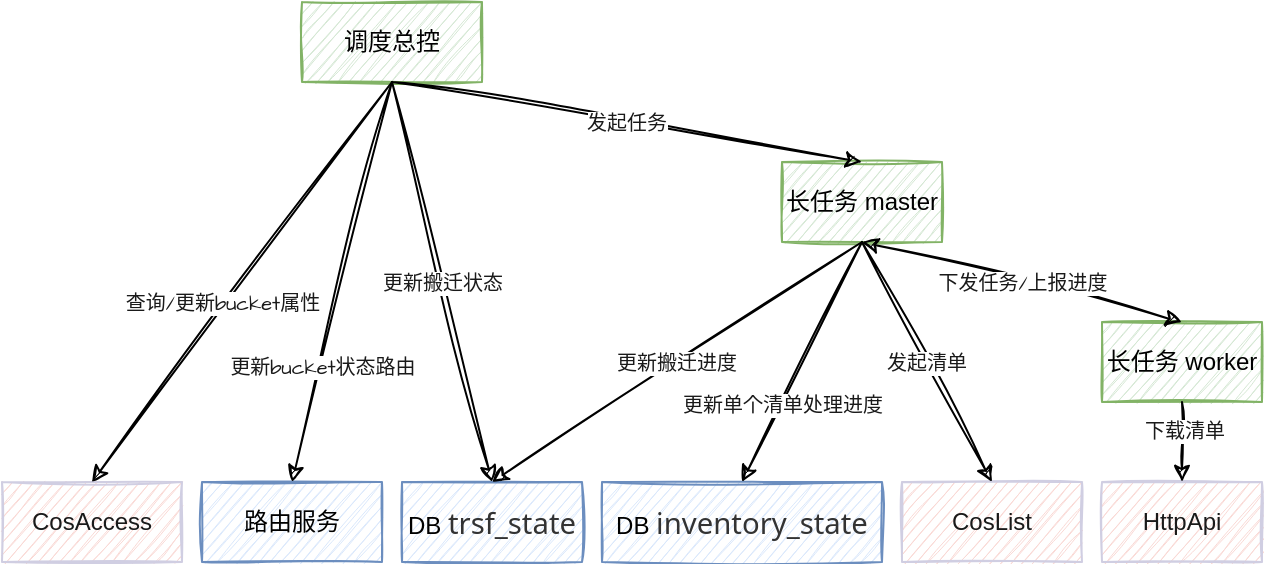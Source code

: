 <mxfile version="20.5.3" type="github">
  <diagram id="296LfFah79NuUJlbG3By" name="Page-1">
    <mxGraphModel dx="1425" dy="729" grid="1" gridSize="10" guides="1" tooltips="1" connect="1" arrows="1" fold="1" page="1" pageScale="1" pageWidth="850" pageHeight="1100" math="0" shadow="0">
      <root>
        <mxCell id="0" />
        <mxCell id="1" parent="0" />
        <mxCell id="JAC4S3_GDP9F-taHladh-1" value="调度总控" style="rounded=0;whiteSpace=wrap;html=1;sketch=1;fillColor=#d5e8d4;strokeColor=#82b366;strokeWidth=1;" vertex="1" parent="1">
          <mxGeometry x="160" y="140" width="90" height="40" as="geometry" />
        </mxCell>
        <mxCell id="JAC4S3_GDP9F-taHladh-2" value="CosAccess" style="rounded=0;whiteSpace=wrap;html=1;sketch=1;fillColor=#FAD9D5;strokeColor=#D0CEE2;fontColor=#1A1A1A;" vertex="1" parent="1">
          <mxGeometry x="10" y="380" width="90" height="40" as="geometry" />
        </mxCell>
        <mxCell id="JAC4S3_GDP9F-taHladh-3" value="DB&amp;nbsp;&lt;span style=&quot;color: rgb(51, 51, 51); font-family: system-ui, -apple-system, BlinkMacSystemFont, &amp;quot;Segoe UI&amp;quot;, Roboto, &amp;quot;Helvetica Neue&amp;quot;, Helvetica, sans-serif, &amp;quot;Apple Color Emoji&amp;quot;, &amp;quot;Segoe UI Emoji&amp;quot;, &amp;quot;Segoe UI Symbol&amp;quot;, &amp;quot;Noto Color emoji&amp;quot;, &amp;quot;Helvetica Neue&amp;quot;, Helvetica, &amp;quot;PingFang SC&amp;quot;, &amp;quot;Microsoft YaHei&amp;quot;, &amp;quot;Source Han Sans SC&amp;quot;, &amp;quot;Noto Sans CJK SC&amp;quot;, &amp;quot;WenQuanYi Micro Hei&amp;quot;, sans-serif; font-size: 11pt; letter-spacing: 0pt; text-align: start; background-color: initial;&quot;&gt;trsf_state&lt;/span&gt;&lt;div style=&quot;font-size: medium; text-align: start;&quot; data-hash=&quot;4a2eae2283cb19f4d7de81609b2f56e9&quot; data-version=&quot;3.0.0&quot;&gt;&lt;/div&gt;" style="rounded=0;whiteSpace=wrap;html=1;sketch=1;fillColor=#dae8fc;strokeColor=#6c8ebf;" vertex="1" parent="1">
          <mxGeometry x="210" y="380" width="90" height="40" as="geometry" />
        </mxCell>
        <mxCell id="JAC4S3_GDP9F-taHladh-4" value="DB&amp;nbsp;&lt;span style=&quot;color: rgb(51, 51, 51); font-family: system-ui, -apple-system, BlinkMacSystemFont, &amp;quot;Segoe UI&amp;quot;, Roboto, &amp;quot;Helvetica Neue&amp;quot;, Helvetica, sans-serif, &amp;quot;Apple Color Emoji&amp;quot;, &amp;quot;Segoe UI Emoji&amp;quot;, &amp;quot;Segoe UI Symbol&amp;quot;, &amp;quot;Noto Color emoji&amp;quot;, &amp;quot;Helvetica Neue&amp;quot;, Helvetica, &amp;quot;PingFang SC&amp;quot;, &amp;quot;Microsoft YaHei&amp;quot;, &amp;quot;Source Han Sans SC&amp;quot;, &amp;quot;Noto Sans CJK SC&amp;quot;, &amp;quot;WenQuanYi Micro Hei&amp;quot;, sans-serif; font-size: 11pt; letter-spacing: 0pt; text-align: start; background-color: initial;&quot;&gt;inventory&lt;/span&gt;&lt;span style=&quot;background-color: initial; color: rgb(51, 51, 51); font-family: system-ui, -apple-system, BlinkMacSystemFont, &amp;quot;Segoe UI&amp;quot;, Roboto, &amp;quot;Helvetica Neue&amp;quot;, Helvetica, sans-serif, &amp;quot;Apple Color Emoji&amp;quot;, &amp;quot;Segoe UI Emoji&amp;quot;, &amp;quot;Segoe UI Symbol&amp;quot;, &amp;quot;Noto Color emoji&amp;quot;, &amp;quot;Helvetica Neue&amp;quot;, Helvetica, &amp;quot;PingFang SC&amp;quot;, &amp;quot;Microsoft YaHei&amp;quot;, &amp;quot;Source Han Sans SC&amp;quot;, &amp;quot;Noto Sans CJK SC&amp;quot;, &amp;quot;WenQuanYi Micro Hei&amp;quot;, sans-serif; font-size: 11pt; letter-spacing: 0pt; text-align: start;&quot;&gt;_state&lt;/span&gt;&lt;div style=&quot;font-size: medium; text-align: start;&quot; data-hash=&quot;7a1eabc3deb7fd02ceb1e16eafc41073&quot; data-version=&quot;3.0.0&quot;&gt;&lt;/div&gt;&lt;div style=&quot;font-size: medium; text-align: start;&quot; data-hash=&quot;4a2eae2283cb19f4d7de81609b2f56e9&quot; data-version=&quot;3.0.0&quot;&gt;&lt;/div&gt;" style="rounded=0;whiteSpace=wrap;html=1;sketch=1;fillColor=#dae8fc;strokeColor=#6c8ebf;" vertex="1" parent="1">
          <mxGeometry x="310" y="380" width="140" height="40" as="geometry" />
        </mxCell>
        <mxCell id="JAC4S3_GDP9F-taHladh-5" value="CosList" style="rounded=0;whiteSpace=wrap;html=1;sketch=1;fillColor=#FAD9D5;strokeColor=#D0CEE2;fontColor=#1A1A1A;" vertex="1" parent="1">
          <mxGeometry x="460" y="380" width="90" height="40" as="geometry" />
        </mxCell>
        <mxCell id="JAC4S3_GDP9F-taHladh-6" value="长任务 master" style="rounded=0;whiteSpace=wrap;html=1;sketch=1;fillColor=#d5e8d4;strokeColor=#82b366;" vertex="1" parent="1">
          <mxGeometry x="400" y="220" width="80" height="40" as="geometry" />
        </mxCell>
        <mxCell id="JAC4S3_GDP9F-taHladh-7" value="长任务 worker" style="rounded=0;whiteSpace=wrap;html=1;sketch=1;fillColor=#d5e8d4;strokeColor=#82b366;" vertex="1" parent="1">
          <mxGeometry x="560" y="300" width="80" height="40" as="geometry" />
        </mxCell>
        <mxCell id="JAC4S3_GDP9F-taHladh-8" value="HttpApi" style="rounded=0;whiteSpace=wrap;html=1;sketch=1;fillColor=#FAD9D5;strokeColor=#D0CEE2;fontColor=#1A1A1A;" vertex="1" parent="1">
          <mxGeometry x="560" y="380" width="80" height="40" as="geometry" />
        </mxCell>
        <mxCell id="JAC4S3_GDP9F-taHladh-9" value="路由服务" style="rounded=0;whiteSpace=wrap;html=1;sketch=1;fillColor=#dae8fc;strokeColor=#6c8ebf;" vertex="1" parent="1">
          <mxGeometry x="110" y="380" width="90" height="40" as="geometry" />
        </mxCell>
        <mxCell id="JAC4S3_GDP9F-taHladh-10" value="发起任务" style="endArrow=classic;html=1;rounded=0;sketch=1;hachureGap=4;jiggle=2;fontFamily=Architects Daughter;fontSource=https%3A%2F%2Ffonts.googleapis.com%2Fcss%3Ffamily%3DArchitects%2BDaughter;fontSize=10;fontColor=#1A1A1A;exitX=0.5;exitY=1;exitDx=0;exitDy=0;entryX=0.5;entryY=0;entryDx=0;entryDy=0;jumpSize=6;" edge="1" parent="1" source="JAC4S3_GDP9F-taHladh-1" target="JAC4S3_GDP9F-taHladh-6">
          <mxGeometry width="50" height="50" relative="1" as="geometry">
            <mxPoint x="160" y="290" as="sourcePoint" />
            <mxPoint x="210" y="240" as="targetPoint" />
          </mxGeometry>
        </mxCell>
        <mxCell id="JAC4S3_GDP9F-taHladh-12" value="" style="endArrow=classic;html=1;rounded=0;sketch=1;hachureGap=4;jiggle=2;fontFamily=Architects Daughter;fontSource=https%3A%2F%2Ffonts.googleapis.com%2Fcss%3Ffamily%3DArchitects%2BDaughter;fontSize=13;fontColor=#1A1A1A;exitX=0.5;exitY=1;exitDx=0;exitDy=0;entryX=0.5;entryY=0;entryDx=0;entryDy=0;jumpSize=6;" edge="1" parent="1" source="JAC4S3_GDP9F-taHladh-7" target="JAC4S3_GDP9F-taHladh-8">
          <mxGeometry width="50" height="50" relative="1" as="geometry">
            <mxPoint x="625" y="290" as="sourcePoint" />
            <mxPoint x="625" y="340" as="targetPoint" />
          </mxGeometry>
        </mxCell>
        <mxCell id="JAC4S3_GDP9F-taHladh-23" value="下载清单" style="edgeLabel;html=1;align=center;verticalAlign=middle;resizable=0;points=[];fontSize=10;fontFamily=Georgia;fontColor=#1A1A1A;" vertex="1" connectable="0" parent="JAC4S3_GDP9F-taHladh-12">
          <mxGeometry x="-0.291" y="1" relative="1" as="geometry">
            <mxPoint as="offset" />
          </mxGeometry>
        </mxCell>
        <mxCell id="JAC4S3_GDP9F-taHladh-13" value="&lt;font style=&quot;font-size: 10px;&quot;&gt;发起清单&lt;/font&gt;" style="endArrow=classic;html=1;rounded=0;sketch=1;hachureGap=4;jiggle=2;fontFamily=Architects Daughter;fontSource=https%3A%2F%2Ffonts.googleapis.com%2Fcss%3Ffamily%3DArchitects%2BDaughter;fontSize=10;fontColor=#1A1A1A;entryX=0.5;entryY=0;entryDx=0;entryDy=0;jumpSize=6;exitX=0.5;exitY=1;exitDx=0;exitDy=0;" edge="1" parent="1" source="JAC4S3_GDP9F-taHladh-6" target="JAC4S3_GDP9F-taHladh-5">
          <mxGeometry width="50" height="50" relative="1" as="geometry">
            <mxPoint x="460" y="270" as="sourcePoint" />
            <mxPoint x="625" y="340" as="targetPoint" />
          </mxGeometry>
        </mxCell>
        <mxCell id="JAC4S3_GDP9F-taHladh-16" value="更新单个清单处理进度" style="endArrow=classic;html=1;rounded=0;sketch=1;hachureGap=4;jiggle=2;fontFamily=Architects Daughter;fontSource=https%3A%2F%2Ffonts.googleapis.com%2Fcss%3Ffamily%3DArchitects%2BDaughter;fontSize=10;fontColor=#1A1A1A;entryX=0.5;entryY=0;entryDx=0;entryDy=0;jumpSize=6;exitX=0.5;exitY=1;exitDx=0;exitDy=0;verticalAlign=top;" edge="1" parent="1" source="JAC4S3_GDP9F-taHladh-6" target="JAC4S3_GDP9F-taHladh-4">
          <mxGeometry x="0.2" y="-4" width="50" height="50" relative="1" as="geometry">
            <mxPoint x="475" y="270" as="sourcePoint" />
            <mxPoint x="525" y="340" as="targetPoint" />
            <mxPoint y="-1" as="offset" />
          </mxGeometry>
        </mxCell>
        <mxCell id="JAC4S3_GDP9F-taHladh-17" value="查询/更新bucket属性" style="endArrow=classic;html=1;rounded=0;sketch=1;hachureGap=4;jiggle=2;fontFamily=Architects Daughter;fontSource=https%3A%2F%2Ffonts.googleapis.com%2Fcss%3Ffamily%3DArchitects%2BDaughter;fontSize=10;fontColor=#1A1A1A;entryX=0.5;entryY=0;entryDx=0;entryDy=0;jumpSize=6;exitX=0.5;exitY=1;exitDx=0;exitDy=0;" edge="1" parent="1" source="JAC4S3_GDP9F-taHladh-1" target="JAC4S3_GDP9F-taHladh-2">
          <mxGeometry x="0.112" y="-2" width="50" height="50" relative="1" as="geometry">
            <mxPoint x="201.25" y="205" as="sourcePoint" />
            <mxPoint x="128.75" y="275" as="targetPoint" />
            <mxPoint as="offset" />
          </mxGeometry>
        </mxCell>
        <mxCell id="JAC4S3_GDP9F-taHladh-18" value="更新bucket状态路由" style="endArrow=classic;html=1;rounded=0;sketch=1;hachureGap=4;jiggle=2;fontFamily=Architects Daughter;fontSource=https%3A%2F%2Ffonts.googleapis.com%2Fcss%3Ffamily%3DArchitects%2BDaughter;fontSize=10;fontColor=#1A1A1A;entryX=0.5;entryY=0;entryDx=0;entryDy=0;jumpSize=6;exitX=0.5;exitY=1;exitDx=0;exitDy=0;verticalAlign=top;" edge="1" parent="1" source="JAC4S3_GDP9F-taHladh-1" target="JAC4S3_GDP9F-taHladh-9">
          <mxGeometry x="0.306" y="-2" width="50" height="50" relative="1" as="geometry">
            <mxPoint x="225" y="200" as="sourcePoint" />
            <mxPoint x="75" y="340" as="targetPoint" />
            <mxPoint as="offset" />
          </mxGeometry>
        </mxCell>
        <mxCell id="JAC4S3_GDP9F-taHladh-19" value="更新搬迁状态" style="endArrow=classic;html=1;rounded=0;sketch=1;hachureGap=4;jiggle=2;fontFamily=Architects Daughter;fontSource=https%3A%2F%2Ffonts.googleapis.com%2Fcss%3Ffamily%3DArchitects%2BDaughter;fontSize=10;fontColor=#1A1A1A;entryX=0.5;entryY=0;entryDx=0;entryDy=0;jumpSize=6;exitX=0.5;exitY=1;exitDx=0;exitDy=0;" edge="1" parent="1" source="JAC4S3_GDP9F-taHladh-1" target="JAC4S3_GDP9F-taHladh-3">
          <mxGeometry width="50" height="50" relative="1" as="geometry">
            <mxPoint x="225" y="200" as="sourcePoint" />
            <mxPoint x="175" y="340" as="targetPoint" />
          </mxGeometry>
        </mxCell>
        <mxCell id="JAC4S3_GDP9F-taHladh-20" value="下发任务/上报进度" style="endArrow=classic;startArrow=classic;html=1;rounded=0;sketch=1;hachureGap=4;jiggle=2;fontFamily=Architects Daughter;fontSource=https%3A%2F%2Ffonts.googleapis.com%2Fcss%3Ffamily%3DArchitects%2BDaughter;fontSize=10;fontColor=#1A1A1A;jumpSize=6;exitX=0.5;exitY=0;exitDx=0;exitDy=0;entryX=0.5;entryY=1;entryDx=0;entryDy=0;" edge="1" parent="1" source="JAC4S3_GDP9F-taHladh-7" target="JAC4S3_GDP9F-taHladh-6">
          <mxGeometry width="50" height="50" relative="1" as="geometry">
            <mxPoint x="550" y="270" as="sourcePoint" />
            <mxPoint x="600" y="220" as="targetPoint" />
          </mxGeometry>
        </mxCell>
        <mxCell id="JAC4S3_GDP9F-taHladh-24" value="更新搬迁进度" style="endArrow=classic;html=1;rounded=0;sketch=1;hachureGap=4;jiggle=2;fontFamily=Architects Daughter;fontSource=https%3A%2F%2Ffonts.googleapis.com%2Fcss%3Ffamily%3DArchitects%2BDaughter;fontSize=10;fontColor=#1A1A1A;entryX=0.5;entryY=0;entryDx=0;entryDy=0;jumpSize=6;exitX=0.5;exitY=1;exitDx=0;exitDy=0;" edge="1" parent="1" source="JAC4S3_GDP9F-taHladh-6" target="JAC4S3_GDP9F-taHladh-3">
          <mxGeometry width="50" height="50" relative="1" as="geometry">
            <mxPoint x="450.0" y="270" as="sourcePoint" />
            <mxPoint x="390.0" y="390" as="targetPoint" />
          </mxGeometry>
        </mxCell>
      </root>
    </mxGraphModel>
  </diagram>
</mxfile>
